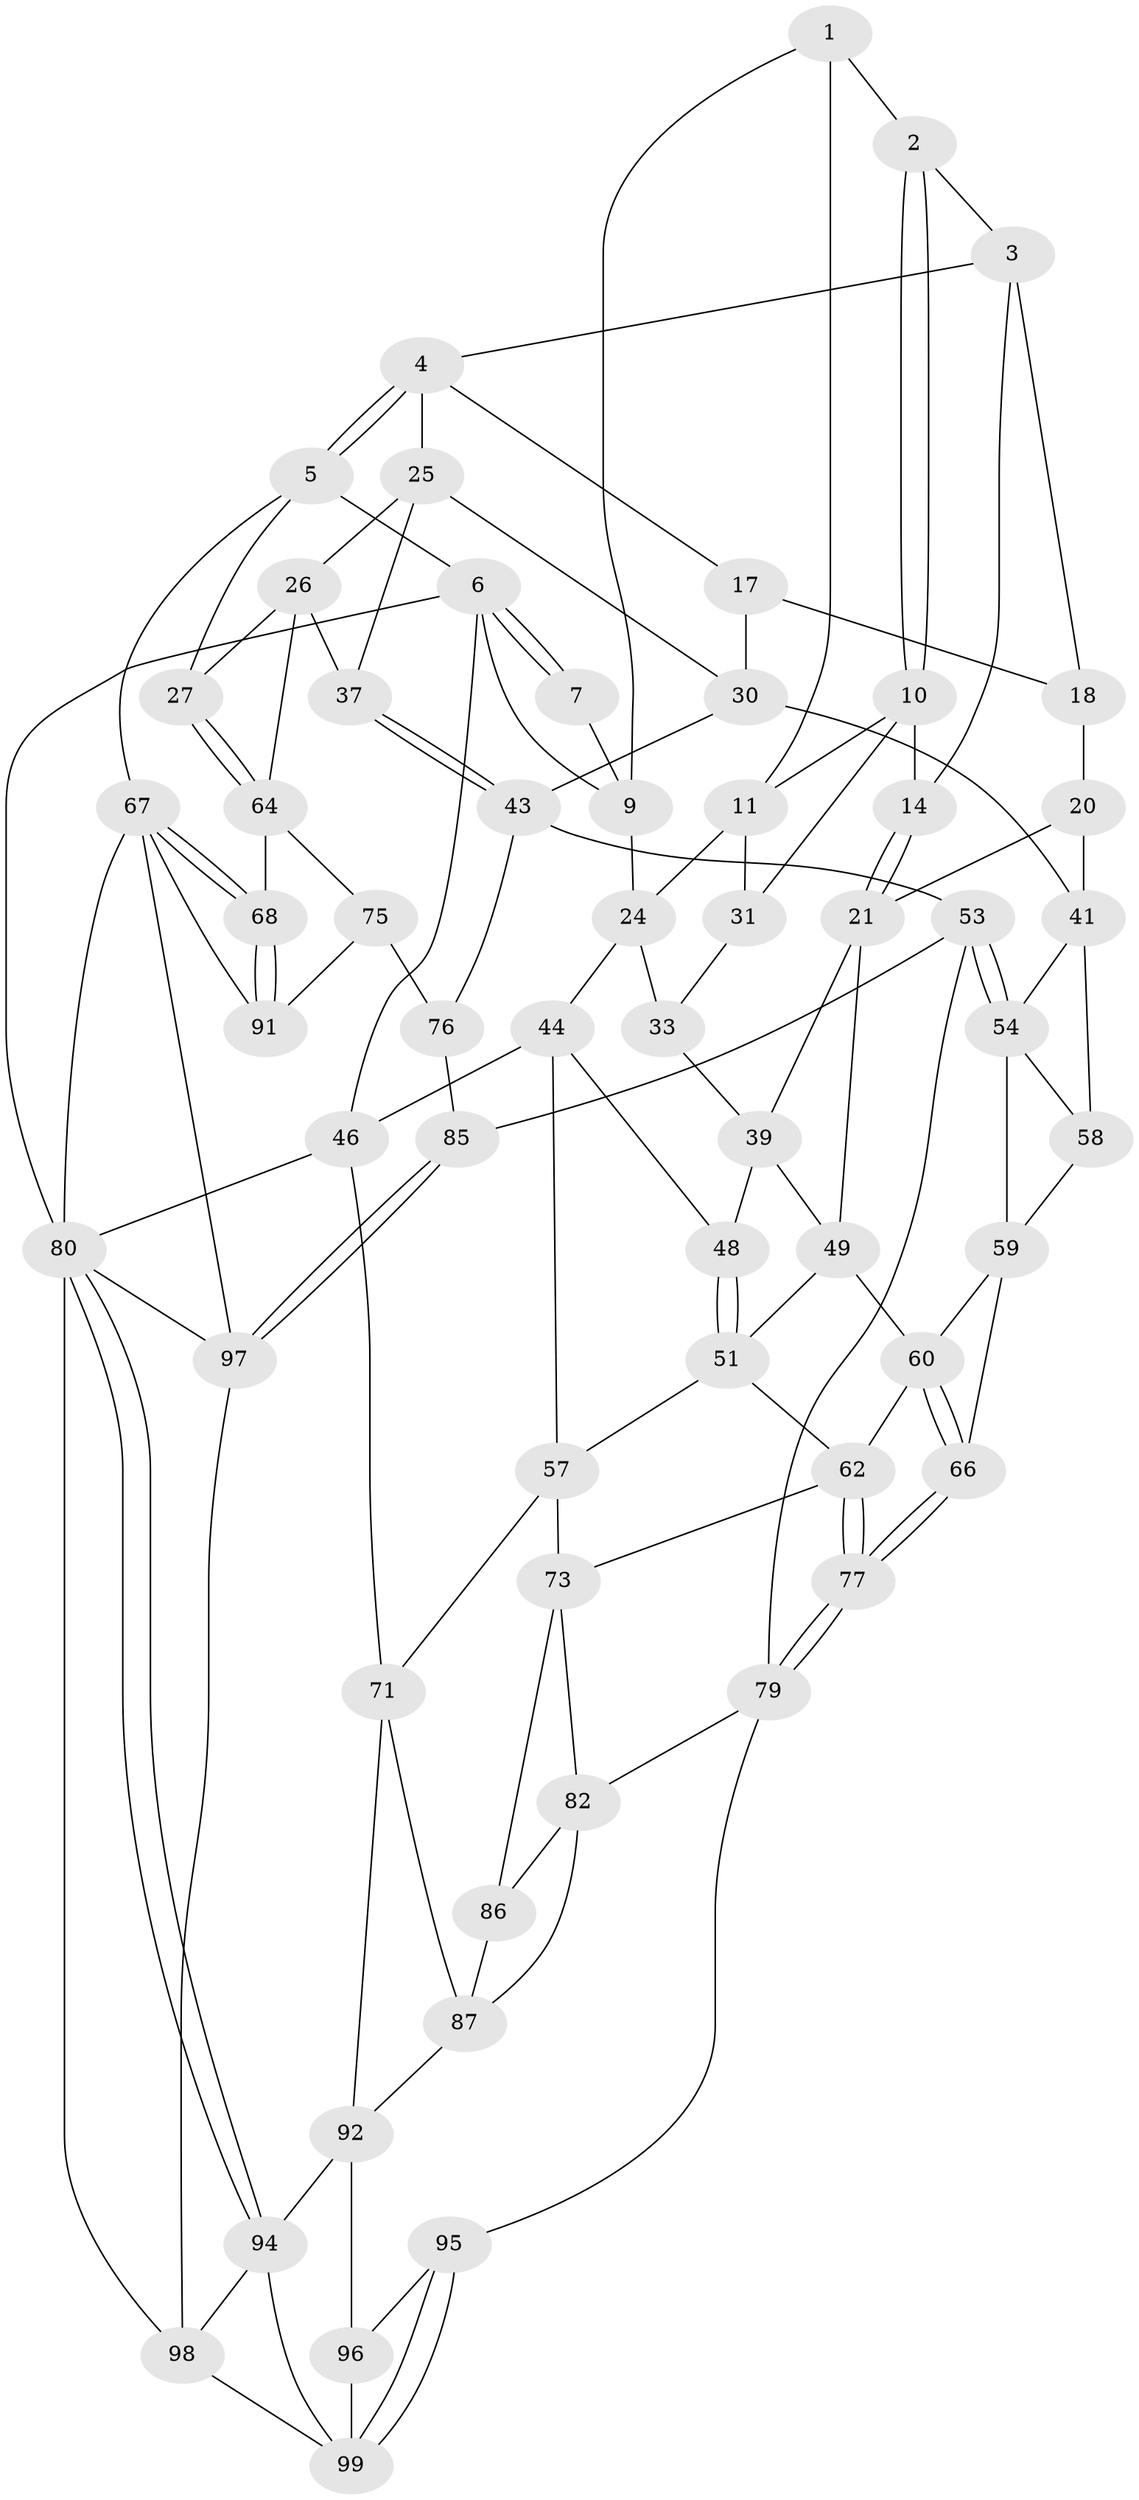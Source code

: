 // Generated by graph-tools (version 1.1) at 2025/24/03/03/25 07:24:32]
// undirected, 61 vertices, 129 edges
graph export_dot {
graph [start="1"]
  node [color=gray90,style=filled];
  1 [pos="+0.06190836950434026+0",super="+8"];
  2 [pos="+0.289211220293846+0"];
  3 [pos="+0.3990399172892311+0",super="+13"];
  4 [pos="+0.6452324932369844+0",super="+16"];
  5 [pos="+1+0"];
  6 [pos="+0+0",super="+23"];
  7 [pos="+0+0"];
  9 [pos="+0.04692616514422453+0.0669182015174648",super="+22"];
  10 [pos="+0.19750080043218313+0.0656312038372637",super="+15"];
  11 [pos="+0.15996697722441505+0.08976681799487429",super="+12"];
  14 [pos="+0.3900910177835537+0.20695659690633386"];
  17 [pos="+0.6114914232180565+0.08940363327195126",super="+28"];
  18 [pos="+0.5264876701924653+0.008806621300517018",super="+19"];
  20 [pos="+0.4448071772326678+0.2267171001857449"];
  21 [pos="+0.3902071593163249+0.2072333284851117",super="+38"];
  24 [pos="+0.08834026271701367+0.17102909786909637",super="+35"];
  25 [pos="+0.766437085423291+0.0961637897684756",super="+29"];
  26 [pos="+0.8490516015169985+0.05617709131172151",super="+36"];
  27 [pos="+1+0"];
  30 [pos="+0.6652965163793535+0.19909199099889713",super="+40"];
  31 [pos="+0.21860619600307618+0.17476733922666174",super="+32"];
  33 [pos="+0.1840472261375244+0.19347128259626992",super="+34"];
  37 [pos="+0.8115197417774028+0.3373902498158926"];
  39 [pos="+0.23018622154175172+0.26478910768217956",super="+47"];
  41 [pos="+0.6287629780654936+0.28286102909793975",super="+42"];
  43 [pos="+0.778470851261033+0.3538700600320108",super="+52"];
  44 [pos="+0.10506871923088597+0.2866125222240887",super="+45"];
  46 [pos="+0+0.30802884523115687",super="+72"];
  48 [pos="+0.1364785383355219+0.2881809752358564"];
  49 [pos="+0.30758749715770073+0.38755550520065574",super="+50"];
  51 [pos="+0.1976008518190133+0.3507605652011906",super="+56"];
  53 [pos="+0.6926664766926682+0.4774240368278402",super="+78"];
  54 [pos="+0.6532212256695475+0.46972163252258176",super="+55"];
  57 [pos="+0.07267702658128003+0.370101938799086",super="+70"];
  58 [pos="+0.49379951318146603+0.2860504935473582"];
  59 [pos="+0.4926945136652537+0.31227017233460974",super="+65"];
  60 [pos="+0.4144611209087129+0.4045592989080347",super="+61"];
  62 [pos="+0.29708624946615364+0.4636607864457298",super="+63"];
  64 [pos="+1+0.37374201382204697",super="+69"];
  66 [pos="+0.4826962342328482+0.5332557505863549"];
  67 [pos="+1+1",super="+100"];
  68 [pos="+1+0.7239347471916724"];
  71 [pos="+0+0.5510867704974417",super="+88"];
  73 [pos="+0.235632130528186+0.49552408113616786",super="+74"];
  75 [pos="+1+0.4719367534991438",super="+90"];
  76 [pos="+0.7341166029201344+0.5166173679679743",super="+84"];
  77 [pos="+0.45868736016719525+0.5684016287426648"];
  79 [pos="+0.4601093097002611+0.6044157132174108",super="+81"];
  80 [pos="+0+1",super="+103"];
  82 [pos="+0.3307147385163514+0.6650313175810488",super="+83"];
  85 [pos="+0.6381981989666733+0.7447309397532046"];
  86 [pos="+0.1575481797864831+0.5766943198111425"];
  87 [pos="+0.15519908669728644+0.5828207353030292",super="+89"];
  91 [pos="+0.859681247824545+0.7123071155342259"];
  92 [pos="+0.133873101129613+0.8483726609106752",super="+93"];
  94 [pos="+0+1",super="+105"];
  95 [pos="+0.4171388061723789+0.7861104214302171"];
  96 [pos="+0.38210817492575205+0.8209242169559837"];
  97 [pos="+0.6371654428034618+0.7574959634080904",super="+101"];
  98 [pos="+0.5417980483404221+0.8267621383209328",super="+104"];
  99 [pos="+0.5368456030515213+0.82872200203628",super="+102"];
  1 -- 2;
  1 -- 9;
  1 -- 11;
  2 -- 3;
  2 -- 10;
  2 -- 10;
  3 -- 4;
  3 -- 18;
  3 -- 14;
  4 -- 5;
  4 -- 5;
  4 -- 17;
  4 -- 25;
  5 -- 6;
  5 -- 27;
  5 -- 67;
  6 -- 7;
  6 -- 7;
  6 -- 80;
  6 -- 46;
  6 -- 9;
  7 -- 9;
  9 -- 24;
  10 -- 11;
  10 -- 14;
  10 -- 31;
  11 -- 31;
  11 -- 24;
  14 -- 21;
  14 -- 21;
  17 -- 18 [weight=2];
  17 -- 30;
  18 -- 20;
  20 -- 21;
  20 -- 41;
  21 -- 49;
  21 -- 39;
  24 -- 44;
  24 -- 33;
  25 -- 26;
  25 -- 37;
  25 -- 30;
  26 -- 27;
  26 -- 64;
  26 -- 37;
  27 -- 64;
  27 -- 64;
  30 -- 41;
  30 -- 43;
  31 -- 33 [weight=2];
  33 -- 39;
  37 -- 43;
  37 -- 43;
  39 -- 48;
  39 -- 49;
  41 -- 54;
  41 -- 58;
  43 -- 76;
  43 -- 53;
  44 -- 48;
  44 -- 57;
  44 -- 46;
  46 -- 80;
  46 -- 71;
  48 -- 51;
  48 -- 51;
  49 -- 60;
  49 -- 51;
  51 -- 57;
  51 -- 62;
  53 -- 54;
  53 -- 54;
  53 -- 85;
  53 -- 79;
  54 -- 58;
  54 -- 59;
  57 -- 73;
  57 -- 71;
  58 -- 59;
  59 -- 60;
  59 -- 66;
  60 -- 66;
  60 -- 66;
  60 -- 62;
  62 -- 77;
  62 -- 77;
  62 -- 73;
  64 -- 75;
  64 -- 68;
  66 -- 77;
  66 -- 77;
  67 -- 68;
  67 -- 68;
  67 -- 91;
  67 -- 97;
  67 -- 80;
  68 -- 91;
  68 -- 91;
  71 -- 92;
  71 -- 87;
  73 -- 86;
  73 -- 82;
  75 -- 76 [weight=2];
  75 -- 91;
  76 -- 85;
  77 -- 79;
  77 -- 79;
  79 -- 82;
  79 -- 95;
  80 -- 94;
  80 -- 94;
  80 -- 97;
  80 -- 98;
  82 -- 87;
  82 -- 86;
  85 -- 97;
  85 -- 97;
  86 -- 87;
  87 -- 92;
  92 -- 96;
  92 -- 94;
  94 -- 98;
  94 -- 99;
  95 -- 96;
  95 -- 99;
  95 -- 99;
  96 -- 99;
  97 -- 98;
  98 -- 99;
}

